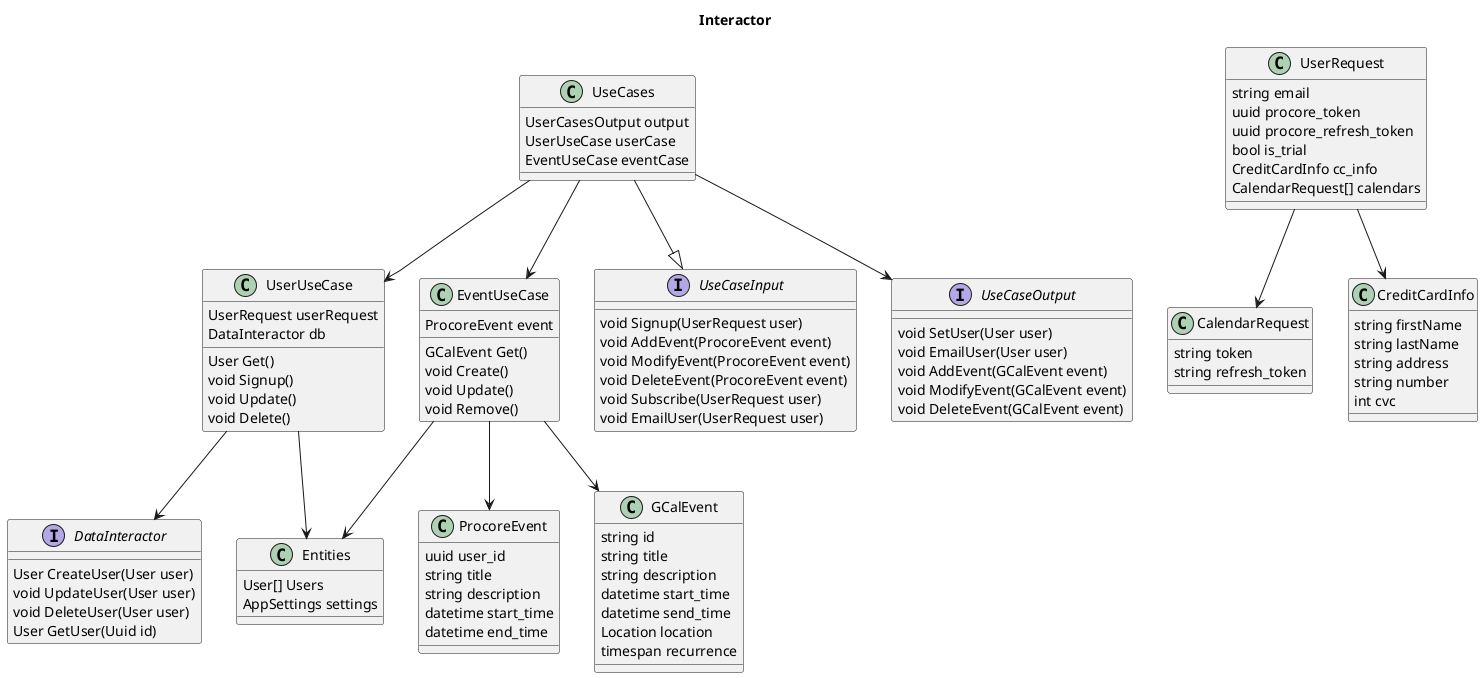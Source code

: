 @startuml
title Interactor

class Entities {
    User[] Users
    AppSettings settings
}

interface DataInteractor {
    User CreateUser(User user)
    void UpdateUser(User user)
    void DeleteUser(User user)
    User GetUser(Uuid id)
}

class UserUseCase {
    UserRequest userRequest
    DataInteractor db
    User Get()
    void Signup()
    void Update()
    void Delete()
}

class EventUseCase {
    ProcoreEvent event
    GCalEvent Get()
    void Create()
    void Update()
    void Remove()
}

interface UseCaseInput {
    void Signup(UserRequest user)
    void AddEvent(ProcoreEvent event)
    void ModifyEvent(ProcoreEvent event)
    void DeleteEvent(ProcoreEvent event)
    void Subscribe(UserRequest user)
    void EmailUser(UserRequest user)
}

interface UseCaseOutput {
    void SetUser(User user)
    void EmailUser(User user)
    void AddEvent(GCalEvent event)
    void ModifyEvent(GCalEvent event)
    void DeleteEvent(GCalEvent event)
}

class CalendarRequest {
    string token
    string refresh_token
}

class CreditCardInfo {
    string firstName
    string lastName
    string address
    string number
    int cvc
}

class UserRequest {
    string email
    uuid procore_token
    uuid procore_refresh_token
    bool is_trial
    CreditCardInfo cc_info
    CalendarRequest[] calendars
}

class ProcoreEvent {
    uuid user_id
    string title
    string description
    datetime start_time
    datetime end_time
}

class GCalEvent {
    string id
    string title
    string description
    datetime start_time
    datetime send_time
    Location location
    timespan recurrence
}

class UseCases {
    UserCasesOutput output
    UserUseCase userCase
    EventUseCase eventCase
}

UseCases --|> UseCaseInput
UseCases --> UseCaseOutput
EventUseCase --> ProcoreEvent
EventUseCase --> GCalEvent
UserRequest --> CreditCardInfo
UseCases --> EventUseCase
UseCases --> UserUseCase
UserRequest --> CalendarRequest
UserUseCase --> DataInteractor
UserUseCase --> Entities
EventUseCase --> Entities

@enduml